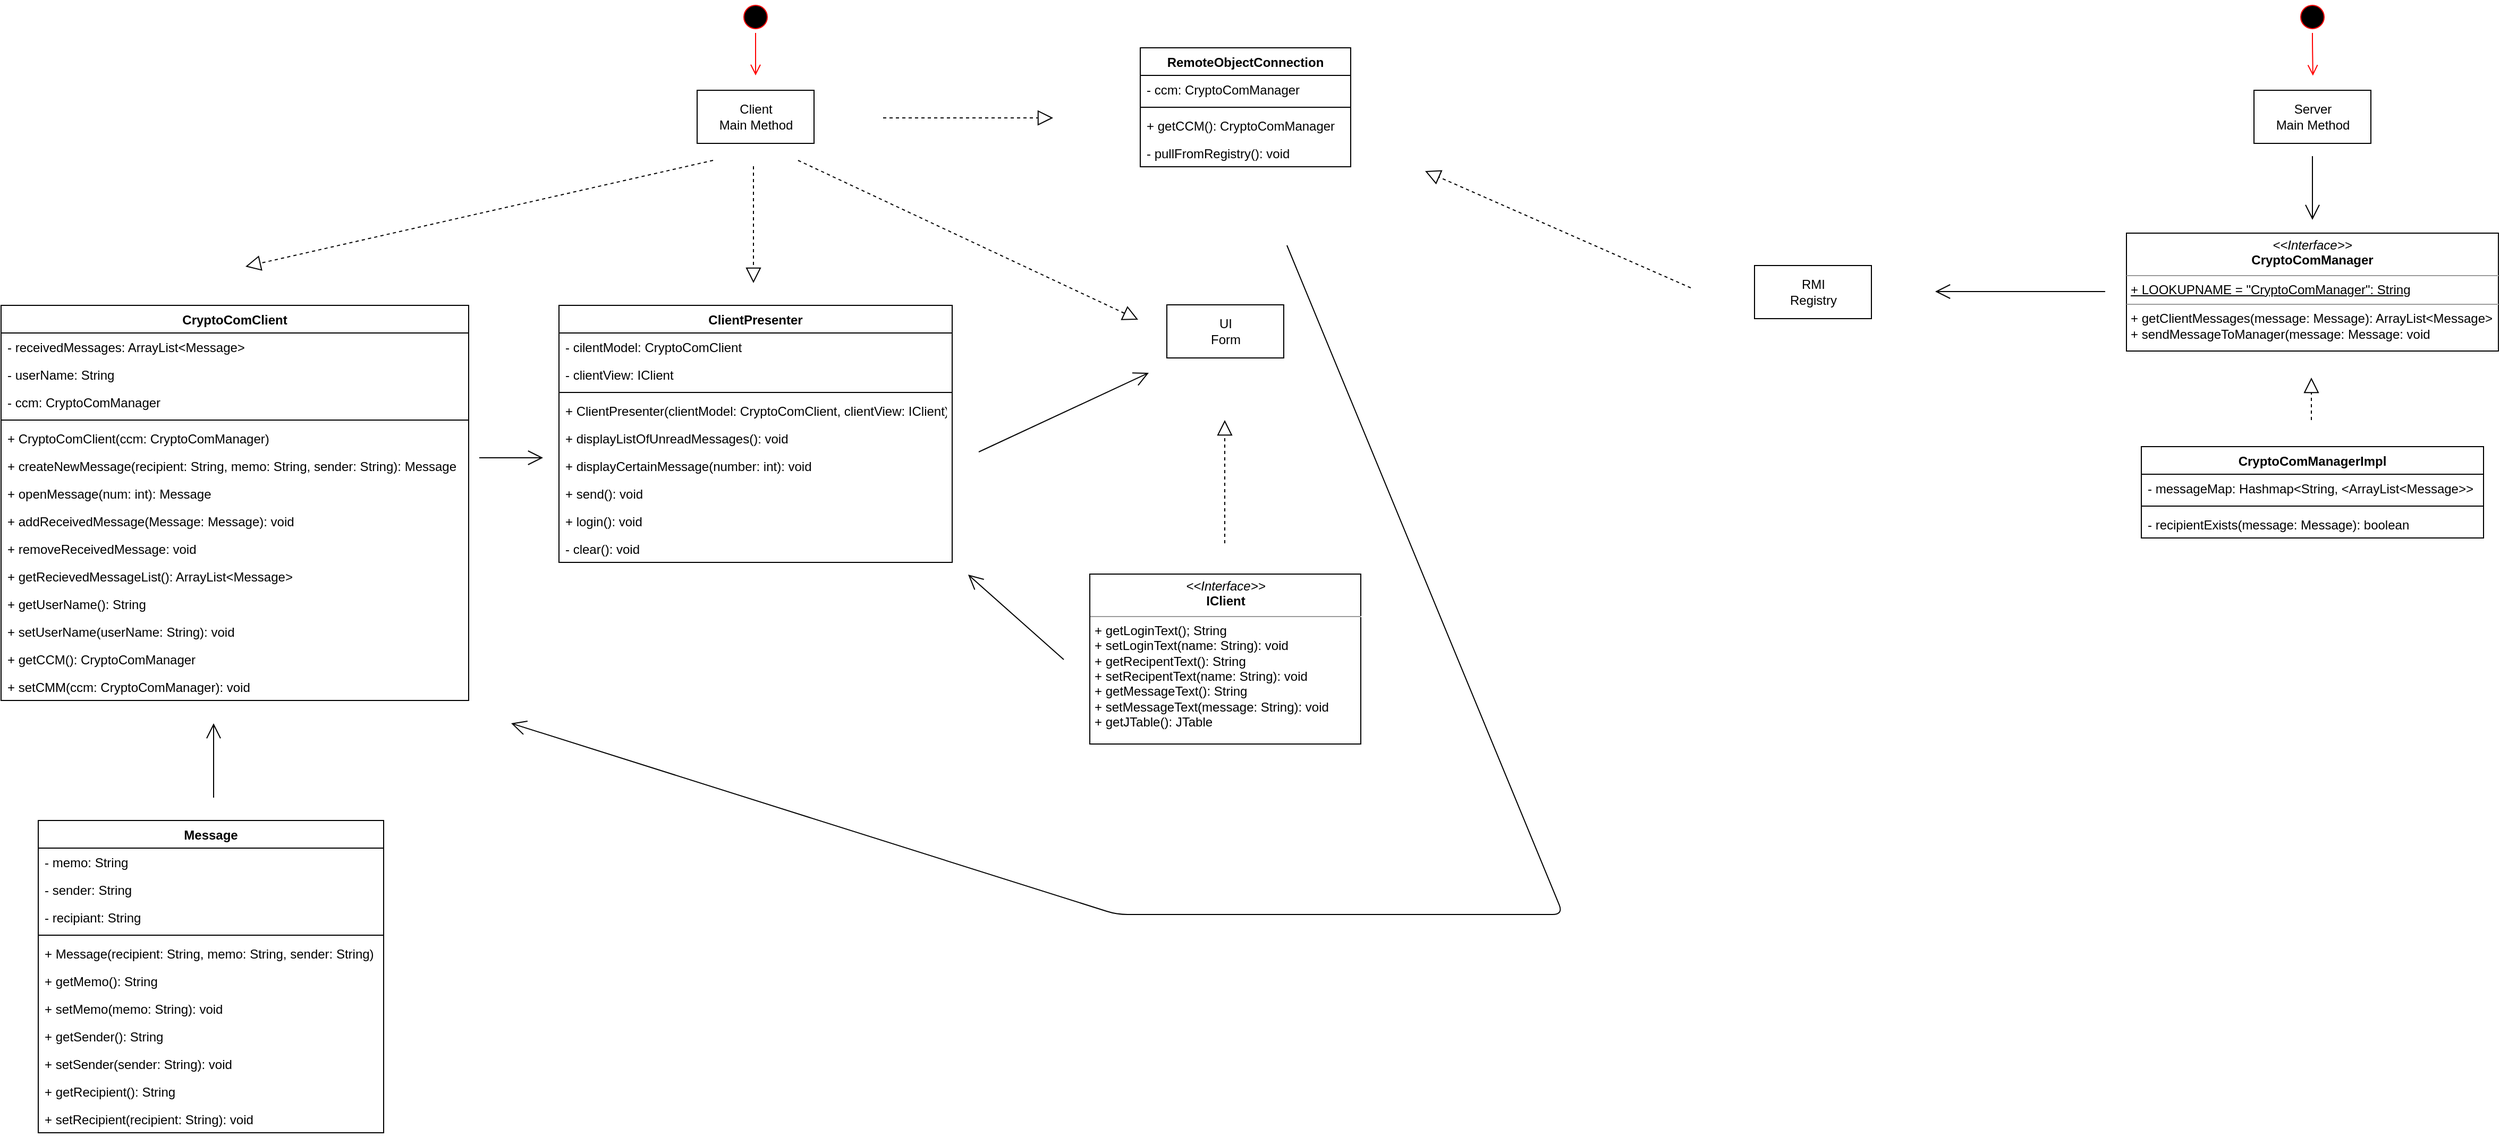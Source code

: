 <mxfile version="12.0.2" type="device" pages="1"><diagram id="YSBLwzs3wrgk20UnB0pz" name="Page-1"><mxGraphModel dx="2463" dy="2737" grid="1" gridSize="10" guides="1" tooltips="1" connect="1" arrows="1" fold="1" page="1" pageScale="1" pageWidth="3000" pageHeight="1500" math="0" shadow="0"><root><mxCell id="0"/><mxCell id="1" parent="0"/><mxCell id="ljmdN-h5vWblshACuNBj-1" value="Client&lt;br&gt;Main Method" style="html=1;" parent="1" vertex="1"><mxGeometry x="735" y="-1366" width="110" height="50" as="geometry"/></mxCell><mxCell id="ljmdN-h5vWblshACuNBj-5" value="" style="ellipse;html=1;shape=startState;fillColor=#000000;strokeColor=#ff0000;" parent="1" vertex="1"><mxGeometry x="775" y="-1450" width="30" height="30" as="geometry"/></mxCell><mxCell id="ljmdN-h5vWblshACuNBj-6" value="" style="edgeStyle=orthogonalEdgeStyle;html=1;verticalAlign=bottom;endArrow=open;endSize=8;strokeColor=#ff0000;" parent="1" source="ljmdN-h5vWblshACuNBj-5" edge="1"><mxGeometry relative="1" as="geometry"><mxPoint x="790" y="-1380" as="targetPoint"/><Array as="points"><mxPoint x="790" y="-1410"/><mxPoint x="790" y="-1410"/></Array></mxGeometry></mxCell><mxCell id="ljmdN-h5vWblshACuNBj-7" value="CryptoComClient" style="swimlane;fontStyle=1;align=center;verticalAlign=top;childLayout=stackLayout;horizontal=1;startSize=26;horizontalStack=0;resizeParent=1;resizeParentMax=0;resizeLast=0;collapsible=1;marginBottom=0;" parent="1" vertex="1"><mxGeometry x="80" y="-1163.5" width="440" height="372" as="geometry"/></mxCell><mxCell id="ljmdN-h5vWblshACuNBj-8" value="- receivedMessages: ArrayList&lt;Message&gt; " style="text;strokeColor=none;fillColor=none;align=left;verticalAlign=top;spacingLeft=4;spacingRight=4;overflow=hidden;rotatable=0;points=[[0,0.5],[1,0.5]];portConstraint=eastwest;" parent="ljmdN-h5vWblshACuNBj-7" vertex="1"><mxGeometry y="26" width="440" height="26" as="geometry"/></mxCell><mxCell id="ljmdN-h5vWblshACuNBj-14" value="- userName: String" style="text;strokeColor=none;fillColor=none;align=left;verticalAlign=top;spacingLeft=4;spacingRight=4;overflow=hidden;rotatable=0;points=[[0,0.5],[1,0.5]];portConstraint=eastwest;" parent="ljmdN-h5vWblshACuNBj-7" vertex="1"><mxGeometry y="52" width="440" height="26" as="geometry"/></mxCell><mxCell id="ljmdN-h5vWblshACuNBj-20" value="- ccm: CryptoComManager" style="text;strokeColor=none;fillColor=none;align=left;verticalAlign=top;spacingLeft=4;spacingRight=4;overflow=hidden;rotatable=0;points=[[0,0.5],[1,0.5]];portConstraint=eastwest;" parent="ljmdN-h5vWblshACuNBj-7" vertex="1"><mxGeometry y="78" width="440" height="26" as="geometry"/></mxCell><mxCell id="ljmdN-h5vWblshACuNBj-9" value="" style="line;strokeWidth=1;fillColor=none;align=left;verticalAlign=middle;spacingTop=-1;spacingLeft=3;spacingRight=3;rotatable=0;labelPosition=right;points=[];portConstraint=eastwest;" parent="ljmdN-h5vWblshACuNBj-7" vertex="1"><mxGeometry y="104" width="440" height="8" as="geometry"/></mxCell><mxCell id="ljmdN-h5vWblshACuNBj-66" value="+ CryptoComClient(ccm: CryptoComManager)" style="text;strokeColor=none;fillColor=none;align=left;verticalAlign=top;spacingLeft=4;spacingRight=4;overflow=hidden;rotatable=0;points=[[0,0.5],[1,0.5]];portConstraint=eastwest;" parent="ljmdN-h5vWblshACuNBj-7" vertex="1"><mxGeometry y="112" width="440" height="26" as="geometry"/></mxCell><mxCell id="ljmdN-h5vWblshACuNBj-10" value="+ createNewMessage(recipient: String, memo: String, sender: String): Message" style="text;strokeColor=none;fillColor=none;align=left;verticalAlign=top;spacingLeft=4;spacingRight=4;overflow=hidden;rotatable=0;points=[[0,0.5],[1,0.5]];portConstraint=eastwest;" parent="ljmdN-h5vWblshACuNBj-7" vertex="1"><mxGeometry y="138" width="440" height="26" as="geometry"/></mxCell><mxCell id="ljmdN-h5vWblshACuNBj-25" value="+ openMessage(num: int): Message" style="text;strokeColor=none;fillColor=none;align=left;verticalAlign=top;spacingLeft=4;spacingRight=4;overflow=hidden;rotatable=0;points=[[0,0.5],[1,0.5]];portConstraint=eastwest;" parent="ljmdN-h5vWblshACuNBj-7" vertex="1"><mxGeometry y="164" width="440" height="26" as="geometry"/></mxCell><mxCell id="ljmdN-h5vWblshACuNBj-13" value="+ addReceivedMessage(Message: Message): void" style="text;strokeColor=none;fillColor=none;align=left;verticalAlign=top;spacingLeft=4;spacingRight=4;overflow=hidden;rotatable=0;points=[[0,0.5],[1,0.5]];portConstraint=eastwest;" parent="ljmdN-h5vWblshACuNBj-7" vertex="1"><mxGeometry y="190" width="440" height="26" as="geometry"/></mxCell><mxCell id="ljmdN-h5vWblshACuNBj-21" value="+ removeReceivedMessage: void" style="text;strokeColor=none;fillColor=none;align=left;verticalAlign=top;spacingLeft=4;spacingRight=4;overflow=hidden;rotatable=0;points=[[0,0.5],[1,0.5]];portConstraint=eastwest;" parent="ljmdN-h5vWblshACuNBj-7" vertex="1"><mxGeometry y="216" width="440" height="26" as="geometry"/></mxCell><mxCell id="ljmdN-h5vWblshACuNBj-15" value="+ getRecievedMessageList(): ArrayList&lt;Message&gt;" style="text;strokeColor=none;fillColor=none;align=left;verticalAlign=top;spacingLeft=4;spacingRight=4;overflow=hidden;rotatable=0;points=[[0,0.5],[1,0.5]];portConstraint=eastwest;" parent="ljmdN-h5vWblshACuNBj-7" vertex="1"><mxGeometry y="242" width="440" height="26" as="geometry"/></mxCell><mxCell id="ljmdN-h5vWblshACuNBj-17" value="+ getUserName(): String" style="text;strokeColor=none;fillColor=none;align=left;verticalAlign=top;spacingLeft=4;spacingRight=4;overflow=hidden;rotatable=0;points=[[0,0.5],[1,0.5]];portConstraint=eastwest;" parent="ljmdN-h5vWblshACuNBj-7" vertex="1"><mxGeometry y="268" width="440" height="26" as="geometry"/></mxCell><mxCell id="ljmdN-h5vWblshACuNBj-19" value="+ setUserName(userName: String): void" style="text;strokeColor=none;fillColor=none;align=left;verticalAlign=top;spacingLeft=4;spacingRight=4;overflow=hidden;rotatable=0;points=[[0,0.5],[1,0.5]];portConstraint=eastwest;" parent="ljmdN-h5vWblshACuNBj-7" vertex="1"><mxGeometry y="294" width="440" height="26" as="geometry"/></mxCell><mxCell id="ljmdN-h5vWblshACuNBj-23" value="+ getCCM(): CryptoComManager" style="text;strokeColor=none;fillColor=none;align=left;verticalAlign=top;spacingLeft=4;spacingRight=4;overflow=hidden;rotatable=0;points=[[0,0.5],[1,0.5]];portConstraint=eastwest;" parent="ljmdN-h5vWblshACuNBj-7" vertex="1"><mxGeometry y="320" width="440" height="26" as="geometry"/></mxCell><mxCell id="ljmdN-h5vWblshACuNBj-24" value="+ setCMM(ccm: CryptoComManager): void" style="text;strokeColor=none;fillColor=none;align=left;verticalAlign=top;spacingLeft=4;spacingRight=4;overflow=hidden;rotatable=0;points=[[0,0.5],[1,0.5]];portConstraint=eastwest;" parent="ljmdN-h5vWblshACuNBj-7" vertex="1"><mxGeometry y="346" width="440" height="26" as="geometry"/></mxCell><mxCell id="ljmdN-h5vWblshACuNBj-31" value="Message" style="swimlane;fontStyle=1;align=center;verticalAlign=top;childLayout=stackLayout;horizontal=1;startSize=26;horizontalStack=0;resizeParent=1;resizeParentMax=0;resizeLast=0;collapsible=1;marginBottom=0;" parent="1" vertex="1"><mxGeometry x="115" y="-678.5" width="325" height="294" as="geometry"/></mxCell><mxCell id="ljmdN-h5vWblshACuNBj-32" value="- memo: String" style="text;strokeColor=none;fillColor=none;align=left;verticalAlign=top;spacingLeft=4;spacingRight=4;overflow=hidden;rotatable=0;points=[[0,0.5],[1,0.5]];portConstraint=eastwest;" parent="ljmdN-h5vWblshACuNBj-31" vertex="1"><mxGeometry y="26" width="325" height="26" as="geometry"/></mxCell><mxCell id="ljmdN-h5vWblshACuNBj-35" value="- sender: String" style="text;strokeColor=none;fillColor=none;align=left;verticalAlign=top;spacingLeft=4;spacingRight=4;overflow=hidden;rotatable=0;points=[[0,0.5],[1,0.5]];portConstraint=eastwest;" parent="ljmdN-h5vWblshACuNBj-31" vertex="1"><mxGeometry y="52" width="325" height="26" as="geometry"/></mxCell><mxCell id="ljmdN-h5vWblshACuNBj-36" value="- recipiant: String" style="text;strokeColor=none;fillColor=none;align=left;verticalAlign=top;spacingLeft=4;spacingRight=4;overflow=hidden;rotatable=0;points=[[0,0.5],[1,0.5]];portConstraint=eastwest;" parent="ljmdN-h5vWblshACuNBj-31" vertex="1"><mxGeometry y="78" width="325" height="26" as="geometry"/></mxCell><mxCell id="ljmdN-h5vWblshACuNBj-33" value="" style="line;strokeWidth=1;fillColor=none;align=left;verticalAlign=middle;spacingTop=-1;spacingLeft=3;spacingRight=3;rotatable=0;labelPosition=right;points=[];portConstraint=eastwest;" parent="ljmdN-h5vWblshACuNBj-31" vertex="1"><mxGeometry y="104" width="325" height="8" as="geometry"/></mxCell><mxCell id="ljmdN-h5vWblshACuNBj-77" value="+ Message(recipient: String, memo: String, sender: String)" style="text;strokeColor=none;fillColor=none;align=left;verticalAlign=top;spacingLeft=4;spacingRight=4;overflow=hidden;rotatable=0;points=[[0,0.5],[1,0.5]];portConstraint=eastwest;" parent="ljmdN-h5vWblshACuNBj-31" vertex="1"><mxGeometry y="112" width="325" height="26" as="geometry"/></mxCell><mxCell id="ljmdN-h5vWblshACuNBj-37" value="+ getMemo(): String" style="text;strokeColor=none;fillColor=none;align=left;verticalAlign=top;spacingLeft=4;spacingRight=4;overflow=hidden;rotatable=0;points=[[0,0.5],[1,0.5]];portConstraint=eastwest;" parent="ljmdN-h5vWblshACuNBj-31" vertex="1"><mxGeometry y="138" width="325" height="26" as="geometry"/></mxCell><mxCell id="ljmdN-h5vWblshACuNBj-34" value="+ setMemo(memo: String): void" style="text;strokeColor=none;fillColor=none;align=left;verticalAlign=top;spacingLeft=4;spacingRight=4;overflow=hidden;rotatable=0;points=[[0,0.5],[1,0.5]];portConstraint=eastwest;" parent="ljmdN-h5vWblshACuNBj-31" vertex="1"><mxGeometry y="164" width="325" height="26" as="geometry"/></mxCell><mxCell id="ljmdN-h5vWblshACuNBj-38" value="+ getSender(): String" style="text;strokeColor=none;fillColor=none;align=left;verticalAlign=top;spacingLeft=4;spacingRight=4;overflow=hidden;rotatable=0;points=[[0,0.5],[1,0.5]];portConstraint=eastwest;" parent="ljmdN-h5vWblshACuNBj-31" vertex="1"><mxGeometry y="190" width="325" height="26" as="geometry"/></mxCell><mxCell id="ljmdN-h5vWblshACuNBj-39" value="+ setSender(sender: String): void" style="text;strokeColor=none;fillColor=none;align=left;verticalAlign=top;spacingLeft=4;spacingRight=4;overflow=hidden;rotatable=0;points=[[0,0.5],[1,0.5]];portConstraint=eastwest;" parent="ljmdN-h5vWblshACuNBj-31" vertex="1"><mxGeometry y="216" width="325" height="26" as="geometry"/></mxCell><mxCell id="ljmdN-h5vWblshACuNBj-40" value="+ getRecipient(): String" style="text;strokeColor=none;fillColor=none;align=left;verticalAlign=top;spacingLeft=4;spacingRight=4;overflow=hidden;rotatable=0;points=[[0,0.5],[1,0.5]];portConstraint=eastwest;" parent="ljmdN-h5vWblshACuNBj-31" vertex="1"><mxGeometry y="242" width="325" height="26" as="geometry"/></mxCell><mxCell id="ljmdN-h5vWblshACuNBj-41" value="+ setRecipient(recipient: String): void" style="text;strokeColor=none;fillColor=none;align=left;verticalAlign=top;spacingLeft=4;spacingRight=4;overflow=hidden;rotatable=0;points=[[0,0.5],[1,0.5]];portConstraint=eastwest;" parent="ljmdN-h5vWblshACuNBj-31" vertex="1"><mxGeometry y="268" width="325" height="26" as="geometry"/></mxCell><mxCell id="ljmdN-h5vWblshACuNBj-48" value="&lt;p style=&quot;margin: 0px ; margin-top: 4px ; text-align: center&quot;&gt;&lt;i&gt;&amp;lt;&amp;lt;Interface&amp;gt;&amp;gt;&lt;/i&gt;&lt;br&gt;&lt;b&gt;CryptoComManager&lt;/b&gt;&lt;/p&gt;&lt;hr size=&quot;1&quot;&gt;&lt;p style=&quot;margin: 0px ; margin-left: 4px&quot;&gt;&lt;u&gt;+ LOOKUPNAME = &quot;CryptoComManager&quot;: String&lt;/u&gt;&lt;/p&gt;&lt;hr size=&quot;1&quot;&gt;&lt;p style=&quot;margin: 0px ; margin-left: 4px&quot;&gt;+ getClientMessages(message: Message): ArrayList&amp;lt;Message&amp;gt;&lt;br&gt;+ sendMessageToManager(message: Message: void&lt;/p&gt;" style="verticalAlign=top;align=left;overflow=fill;fontSize=12;fontFamily=Helvetica;html=1;" parent="1" vertex="1"><mxGeometry x="2080" y="-1231.5" width="350" height="111" as="geometry"/></mxCell><mxCell id="ljmdN-h5vWblshACuNBj-50" value="CryptoComManagerImpl" style="swimlane;fontStyle=1;align=center;verticalAlign=top;childLayout=stackLayout;horizontal=1;startSize=26;horizontalStack=0;resizeParent=1;resizeParentMax=0;resizeLast=0;collapsible=1;marginBottom=0;" parent="1" vertex="1"><mxGeometry x="2094" y="-1030.5" width="322" height="86" as="geometry"/></mxCell><mxCell id="ljmdN-h5vWblshACuNBj-51" value="- messageMap: Hashmap&lt;String, &lt;ArrayList&lt;Message&gt;&gt;" style="text;strokeColor=none;fillColor=none;align=left;verticalAlign=top;spacingLeft=4;spacingRight=4;overflow=hidden;rotatable=0;points=[[0,0.5],[1,0.5]];portConstraint=eastwest;" parent="ljmdN-h5vWblshACuNBj-50" vertex="1"><mxGeometry y="26" width="322" height="26" as="geometry"/></mxCell><mxCell id="ljmdN-h5vWblshACuNBj-52" value="" style="line;strokeWidth=1;fillColor=none;align=left;verticalAlign=middle;spacingTop=-1;spacingLeft=3;spacingRight=3;rotatable=0;labelPosition=right;points=[];portConstraint=eastwest;" parent="ljmdN-h5vWblshACuNBj-50" vertex="1"><mxGeometry y="52" width="322" height="8" as="geometry"/></mxCell><mxCell id="ljmdN-h5vWblshACuNBj-53" value="- recipientExists(message: Message): boolean" style="text;strokeColor=none;fillColor=none;align=left;verticalAlign=top;spacingLeft=4;spacingRight=4;overflow=hidden;rotatable=0;points=[[0,0.5],[1,0.5]];portConstraint=eastwest;" parent="ljmdN-h5vWblshACuNBj-50" vertex="1"><mxGeometry y="60" width="322" height="26" as="geometry"/></mxCell><mxCell id="ljmdN-h5vWblshACuNBj-56" value="" style="endArrow=block;dashed=1;endFill=0;endSize=12;html=1;" parent="1" edge="1"><mxGeometry width="160" relative="1" as="geometry"><mxPoint x="2254" y="-1055.5" as="sourcePoint"/><mxPoint x="2254" y="-1095.5" as="targetPoint"/></mxGeometry></mxCell><mxCell id="ljmdN-h5vWblshACuNBj-57" value="Server&lt;br&gt;Main Method" style="html=1;" parent="1" vertex="1"><mxGeometry x="2200" y="-1366" width="110" height="50" as="geometry"/></mxCell><mxCell id="ljmdN-h5vWblshACuNBj-59" value="" style="ellipse;html=1;shape=startState;fillColor=#000000;strokeColor=#ff0000;" parent="1" vertex="1"><mxGeometry x="2240" y="-1450" width="30" height="30" as="geometry"/></mxCell><mxCell id="ljmdN-h5vWblshACuNBj-60" value="" style="edgeStyle=orthogonalEdgeStyle;html=1;verticalAlign=bottom;endArrow=open;endSize=8;strokeColor=#ff0000;" parent="1" source="ljmdN-h5vWblshACuNBj-59" edge="1"><mxGeometry relative="1" as="geometry"><mxPoint x="2255.429" y="-1379.714" as="targetPoint"/><Array as="points"><mxPoint x="2255" y="-1410"/><mxPoint x="2255" y="-1410"/></Array></mxGeometry></mxCell><mxCell id="ljmdN-h5vWblshACuNBj-67" value="ClientPresenter" style="swimlane;fontStyle=1;align=center;verticalAlign=top;childLayout=stackLayout;horizontal=1;startSize=26;horizontalStack=0;resizeParent=1;resizeParentMax=0;resizeLast=0;collapsible=1;marginBottom=0;" parent="1" vertex="1"><mxGeometry x="605" y="-1163.5" width="370" height="242" as="geometry"/></mxCell><mxCell id="ljmdN-h5vWblshACuNBj-71" value="- cilentModel: CryptoComClient" style="text;strokeColor=none;fillColor=none;align=left;verticalAlign=top;spacingLeft=4;spacingRight=4;overflow=hidden;rotatable=0;points=[[0,0.5],[1,0.5]];portConstraint=eastwest;" parent="ljmdN-h5vWblshACuNBj-67" vertex="1"><mxGeometry y="26" width="370" height="26" as="geometry"/></mxCell><mxCell id="ljmdN-h5vWblshACuNBj-68" value="- clientView: IClient" style="text;strokeColor=none;fillColor=none;align=left;verticalAlign=top;spacingLeft=4;spacingRight=4;overflow=hidden;rotatable=0;points=[[0,0.5],[1,0.5]];portConstraint=eastwest;" parent="ljmdN-h5vWblshACuNBj-67" vertex="1"><mxGeometry y="52" width="370" height="26" as="geometry"/></mxCell><mxCell id="ljmdN-h5vWblshACuNBj-69" value="" style="line;strokeWidth=1;fillColor=none;align=left;verticalAlign=middle;spacingTop=-1;spacingLeft=3;spacingRight=3;rotatable=0;labelPosition=right;points=[];portConstraint=eastwest;" parent="ljmdN-h5vWblshACuNBj-67" vertex="1"><mxGeometry y="78" width="370" height="8" as="geometry"/></mxCell><mxCell id="ljmdN-h5vWblshACuNBj-70" value="+ ClientPresenter(clientModel: CryptoComClient, clientView: IClient)" style="text;strokeColor=none;fillColor=none;align=left;verticalAlign=top;spacingLeft=4;spacingRight=4;overflow=hidden;rotatable=0;points=[[0,0.5],[1,0.5]];portConstraint=eastwest;" parent="ljmdN-h5vWblshACuNBj-67" vertex="1"><mxGeometry y="86" width="370" height="26" as="geometry"/></mxCell><mxCell id="ljmdN-h5vWblshACuNBj-73" value="+ displayListOfUnreadMessages(): void" style="text;strokeColor=none;fillColor=none;align=left;verticalAlign=top;spacingLeft=4;spacingRight=4;overflow=hidden;rotatable=0;points=[[0,0.5],[1,0.5]];portConstraint=eastwest;" parent="ljmdN-h5vWblshACuNBj-67" vertex="1"><mxGeometry y="112" width="370" height="26" as="geometry"/></mxCell><mxCell id="ljmdN-h5vWblshACuNBj-78" value="+ displayCertainMessage(number: int): void" style="text;strokeColor=none;fillColor=none;align=left;verticalAlign=top;spacingLeft=4;spacingRight=4;overflow=hidden;rotatable=0;points=[[0,0.5],[1,0.5]];portConstraint=eastwest;" parent="ljmdN-h5vWblshACuNBj-67" vertex="1"><mxGeometry y="138" width="370" height="26" as="geometry"/></mxCell><mxCell id="ljmdN-h5vWblshACuNBj-80" value="+ send(): void" style="text;strokeColor=none;fillColor=none;align=left;verticalAlign=top;spacingLeft=4;spacingRight=4;overflow=hidden;rotatable=0;points=[[0,0.5],[1,0.5]];portConstraint=eastwest;" parent="ljmdN-h5vWblshACuNBj-67" vertex="1"><mxGeometry y="164" width="370" height="26" as="geometry"/></mxCell><mxCell id="ljmdN-h5vWblshACuNBj-81" value="+ login(): void" style="text;strokeColor=none;fillColor=none;align=left;verticalAlign=top;spacingLeft=4;spacingRight=4;overflow=hidden;rotatable=0;points=[[0,0.5],[1,0.5]];portConstraint=eastwest;" parent="ljmdN-h5vWblshACuNBj-67" vertex="1"><mxGeometry y="190" width="370" height="26" as="geometry"/></mxCell><mxCell id="ljmdN-h5vWblshACuNBj-87" value="- clear(): void" style="text;strokeColor=none;fillColor=none;align=left;verticalAlign=top;spacingLeft=4;spacingRight=4;overflow=hidden;rotatable=0;points=[[0,0.5],[1,0.5]];portConstraint=eastwest;" parent="ljmdN-h5vWblshACuNBj-67" vertex="1"><mxGeometry y="216" width="370" height="26" as="geometry"/></mxCell><mxCell id="grEJQYQmDDz_d1xYF-YJ-5" value="&lt;p style=&quot;margin: 0px ; margin-top: 4px ; text-align: center&quot;&gt;&lt;i&gt;&amp;lt;&amp;lt;Interface&amp;gt;&amp;gt;&lt;/i&gt;&lt;br&gt;&lt;b&gt;IClient&lt;/b&gt;&lt;/p&gt;&lt;hr size=&quot;1&quot;&gt;&lt;p style=&quot;margin: 0px ; margin-left: 4px&quot;&gt;+ getLoginText(); String&lt;/p&gt;&lt;p style=&quot;margin: 0px ; margin-left: 4px&quot;&gt;+ setLoginText(name: String): void&lt;/p&gt;&lt;p style=&quot;margin: 0px ; margin-left: 4px&quot;&gt;+ getRecipentText(): String&lt;/p&gt;&lt;p style=&quot;margin: 0px ; margin-left: 4px&quot;&gt;+ setRecipentText(name: String): void&lt;/p&gt;&lt;p style=&quot;margin: 0px ; margin-left: 4px&quot;&gt;+ getMessageText(): String&lt;/p&gt;&lt;p style=&quot;margin: 0px ; margin-left: 4px&quot;&gt;+ setMessageText(message: String): void&lt;/p&gt;&lt;p style=&quot;margin: 0px ; margin-left: 4px&quot;&gt;+ getJTable(): JTable&lt;/p&gt;" style="verticalAlign=top;align=left;overflow=fill;fontSize=12;fontFamily=Helvetica;html=1;" vertex="1" parent="1"><mxGeometry x="1104.5" y="-910.5" width="255" height="160" as="geometry"/></mxCell><mxCell id="grEJQYQmDDz_d1xYF-YJ-7" value="UI&lt;br&gt;Form" style="html=1;" vertex="1" parent="1"><mxGeometry x="1177" y="-1164" width="110" height="50" as="geometry"/></mxCell><mxCell id="grEJQYQmDDz_d1xYF-YJ-8" value="" style="endArrow=block;dashed=1;endFill=0;endSize=12;html=1;" edge="1" parent="1"><mxGeometry width="160" relative="1" as="geometry"><mxPoint x="750" y="-1300" as="sourcePoint"/><mxPoint x="310" y="-1200" as="targetPoint"/></mxGeometry></mxCell><mxCell id="grEJQYQmDDz_d1xYF-YJ-9" value="" style="endArrow=block;dashed=1;endFill=0;endSize=12;html=1;" edge="1" parent="1"><mxGeometry width="160" relative="1" as="geometry"><mxPoint x="788" y="-1294.5" as="sourcePoint"/><mxPoint x="788" y="-1184.5" as="targetPoint"/></mxGeometry></mxCell><mxCell id="grEJQYQmDDz_d1xYF-YJ-10" value="" style="endArrow=block;dashed=1;endFill=0;endSize=12;html=1;" edge="1" parent="1"><mxGeometry width="160" relative="1" as="geometry"><mxPoint x="830" y="-1300" as="sourcePoint"/><mxPoint x="1150" y="-1150" as="targetPoint"/></mxGeometry></mxCell><mxCell id="grEJQYQmDDz_d1xYF-YJ-12" value="" style="endArrow=block;dashed=1;endFill=0;endSize=12;html=1;" edge="1" parent="1"><mxGeometry width="160" relative="1" as="geometry"><mxPoint x="1231.5" y="-939.5" as="sourcePoint"/><mxPoint x="1231.5" y="-1055.5" as="targetPoint"/></mxGeometry></mxCell><mxCell id="grEJQYQmDDz_d1xYF-YJ-19" value="" style="endArrow=open;endFill=1;endSize=12;html=1;" edge="1" parent="1"><mxGeometry width="160" relative="1" as="geometry"><mxPoint x="1080" y="-830" as="sourcePoint"/><mxPoint x="990" y="-910" as="targetPoint"/></mxGeometry></mxCell><mxCell id="grEJQYQmDDz_d1xYF-YJ-20" value="" style="endArrow=open;endFill=1;endSize=12;html=1;" edge="1" parent="1"><mxGeometry width="160" relative="1" as="geometry"><mxPoint x="530" y="-1020" as="sourcePoint"/><mxPoint x="590" y="-1020" as="targetPoint"/></mxGeometry></mxCell><mxCell id="grEJQYQmDDz_d1xYF-YJ-21" value="" style="endArrow=open;endFill=1;endSize=12;html=1;" edge="1" parent="1"><mxGeometry width="160" relative="1" as="geometry"><mxPoint x="280" y="-700" as="sourcePoint"/><mxPoint x="280" y="-770" as="targetPoint"/></mxGeometry></mxCell><mxCell id="grEJQYQmDDz_d1xYF-YJ-23" value="" style="endArrow=open;endFill=1;endSize=12;html=1;" edge="1" parent="1"><mxGeometry width="160" relative="1" as="geometry"><mxPoint x="1000" y="-1025.5" as="sourcePoint"/><mxPoint x="1160" y="-1100" as="targetPoint"/></mxGeometry></mxCell><mxCell id="grEJQYQmDDz_d1xYF-YJ-24" value="" style="endArrow=open;endFill=1;endSize=12;html=1;" edge="1" parent="1"><mxGeometry width="160" relative="1" as="geometry"><mxPoint x="2255" y="-1304" as="sourcePoint"/><mxPoint x="2255" y="-1244" as="targetPoint"/></mxGeometry></mxCell><mxCell id="grEJQYQmDDz_d1xYF-YJ-25" value="RMI&lt;br&gt;Registry" style="html=1;" vertex="1" parent="1"><mxGeometry x="1730" y="-1201" width="110" height="50" as="geometry"/></mxCell><mxCell id="grEJQYQmDDz_d1xYF-YJ-26" value="" style="endArrow=open;endFill=1;endSize=12;html=1;" edge="1" parent="1"><mxGeometry width="160" relative="1" as="geometry"><mxPoint x="2060" y="-1176.5" as="sourcePoint"/><mxPoint x="1900" y="-1176.5" as="targetPoint"/></mxGeometry></mxCell><mxCell id="grEJQYQmDDz_d1xYF-YJ-27" value="RemoteObjectConnection" style="swimlane;fontStyle=1;align=center;verticalAlign=top;childLayout=stackLayout;horizontal=1;startSize=26;horizontalStack=0;resizeParent=1;resizeParentMax=0;resizeLast=0;collapsible=1;marginBottom=0;" vertex="1" parent="1"><mxGeometry x="1152" y="-1406" width="198" height="112" as="geometry"/></mxCell><mxCell id="grEJQYQmDDz_d1xYF-YJ-28" value="- ccm: CryptoComManager" style="text;strokeColor=none;fillColor=none;align=left;verticalAlign=top;spacingLeft=4;spacingRight=4;overflow=hidden;rotatable=0;points=[[0,0.5],[1,0.5]];portConstraint=eastwest;" vertex="1" parent="grEJQYQmDDz_d1xYF-YJ-27"><mxGeometry y="26" width="198" height="26" as="geometry"/></mxCell><mxCell id="grEJQYQmDDz_d1xYF-YJ-29" value="" style="line;strokeWidth=1;fillColor=none;align=left;verticalAlign=middle;spacingTop=-1;spacingLeft=3;spacingRight=3;rotatable=0;labelPosition=right;points=[];portConstraint=eastwest;" vertex="1" parent="grEJQYQmDDz_d1xYF-YJ-27"><mxGeometry y="52" width="198" height="8" as="geometry"/></mxCell><mxCell id="grEJQYQmDDz_d1xYF-YJ-30" value="+ getCCM(): CryptoComManager" style="text;strokeColor=none;fillColor=none;align=left;verticalAlign=top;spacingLeft=4;spacingRight=4;overflow=hidden;rotatable=0;points=[[0,0.5],[1,0.5]];portConstraint=eastwest;" vertex="1" parent="grEJQYQmDDz_d1xYF-YJ-27"><mxGeometry y="60" width="198" height="26" as="geometry"/></mxCell><mxCell id="grEJQYQmDDz_d1xYF-YJ-32" value="- pullFromRegistry(): void" style="text;strokeColor=none;fillColor=none;align=left;verticalAlign=top;spacingLeft=4;spacingRight=4;overflow=hidden;rotatable=0;points=[[0,0.5],[1,0.5]];portConstraint=eastwest;" vertex="1" parent="grEJQYQmDDz_d1xYF-YJ-27"><mxGeometry y="86" width="198" height="26" as="geometry"/></mxCell><mxCell id="grEJQYQmDDz_d1xYF-YJ-34" value="" style="endArrow=block;dashed=1;endFill=0;endSize=12;html=1;" edge="1" parent="1"><mxGeometry width="160" relative="1" as="geometry"><mxPoint x="910" y="-1340" as="sourcePoint"/><mxPoint x="1070" y="-1340" as="targetPoint"/></mxGeometry></mxCell><mxCell id="grEJQYQmDDz_d1xYF-YJ-35" value="" style="endArrow=block;dashed=1;endFill=0;endSize=12;html=1;" edge="1" parent="1"><mxGeometry width="160" relative="1" as="geometry"><mxPoint x="1670" y="-1180" as="sourcePoint"/><mxPoint x="1420" y="-1290" as="targetPoint"/></mxGeometry></mxCell><mxCell id="grEJQYQmDDz_d1xYF-YJ-36" value="" style="endArrow=open;endFill=1;endSize=12;html=1;" edge="1" parent="1"><mxGeometry width="160" relative="1" as="geometry"><mxPoint x="1290" y="-1220" as="sourcePoint"/><mxPoint x="560" y="-770" as="targetPoint"/><Array as="points"><mxPoint x="1550" y="-590"/><mxPoint x="1130" y="-590"/></Array></mxGeometry></mxCell></root></mxGraphModel></diagram></mxfile>